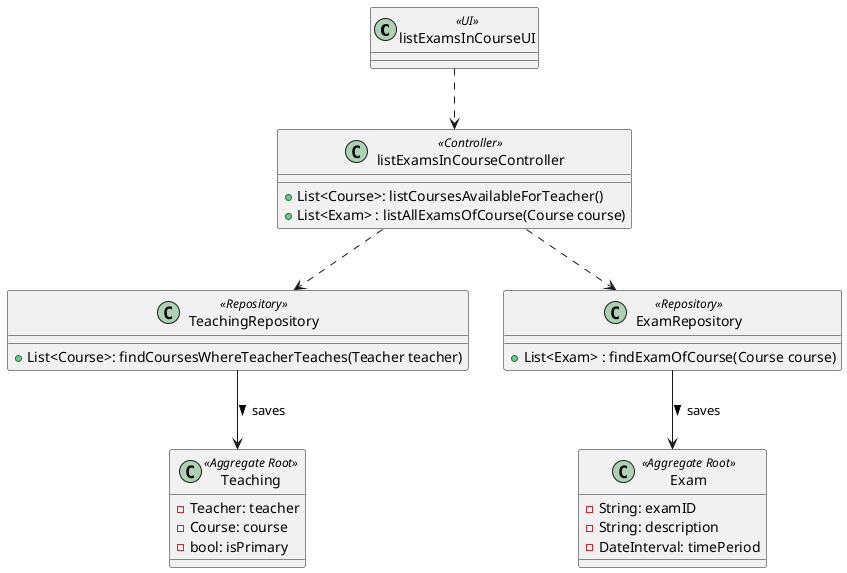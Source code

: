 @startuml

class listExamsInCourseUI <<UI>> {
}

class listExamsInCourseController <<Controller>> {
    + List<Course>: listCoursesAvailableForTeacher()
    + List<Exam> : listAllExamsOfCourse(Course course)
}

class TeachingRepository <<Repository>> {
    + List<Course>: findCoursesWhereTeacherTeaches(Teacher teacher)

}

class ExamRepository <<Repository>> {
    + List<Exam> : findExamOfCourse(Course course)
}

class Teaching <<Aggregate Root>>{
    -Teacher: teacher
    -Course: course
    -bool: isPrimary
}

class Exam <<Aggregate Root>> {
-String: examID
-String: description
-DateInterval: timePeriod
}

listExamsInCourseUI ..> listExamsInCourseController
listExamsInCourseController ..> TeachingRepository
listExamsInCourseController ..> ExamRepository

ExamRepository-->Exam : saves >
TeachingRepository-->Teaching : saves >


@enduml